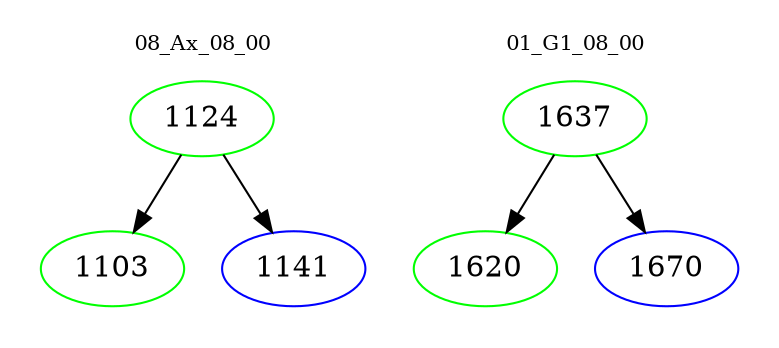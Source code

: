 digraph{
subgraph cluster_0 {
color = white
label = "08_Ax_08_00";
fontsize=10;
T0_1124 [label="1124", color="green"]
T0_1124 -> T0_1103 [color="black"]
T0_1103 [label="1103", color="green"]
T0_1124 -> T0_1141 [color="black"]
T0_1141 [label="1141", color="blue"]
}
subgraph cluster_1 {
color = white
label = "01_G1_08_00";
fontsize=10;
T1_1637 [label="1637", color="green"]
T1_1637 -> T1_1620 [color="black"]
T1_1620 [label="1620", color="green"]
T1_1637 -> T1_1670 [color="black"]
T1_1670 [label="1670", color="blue"]
}
}
